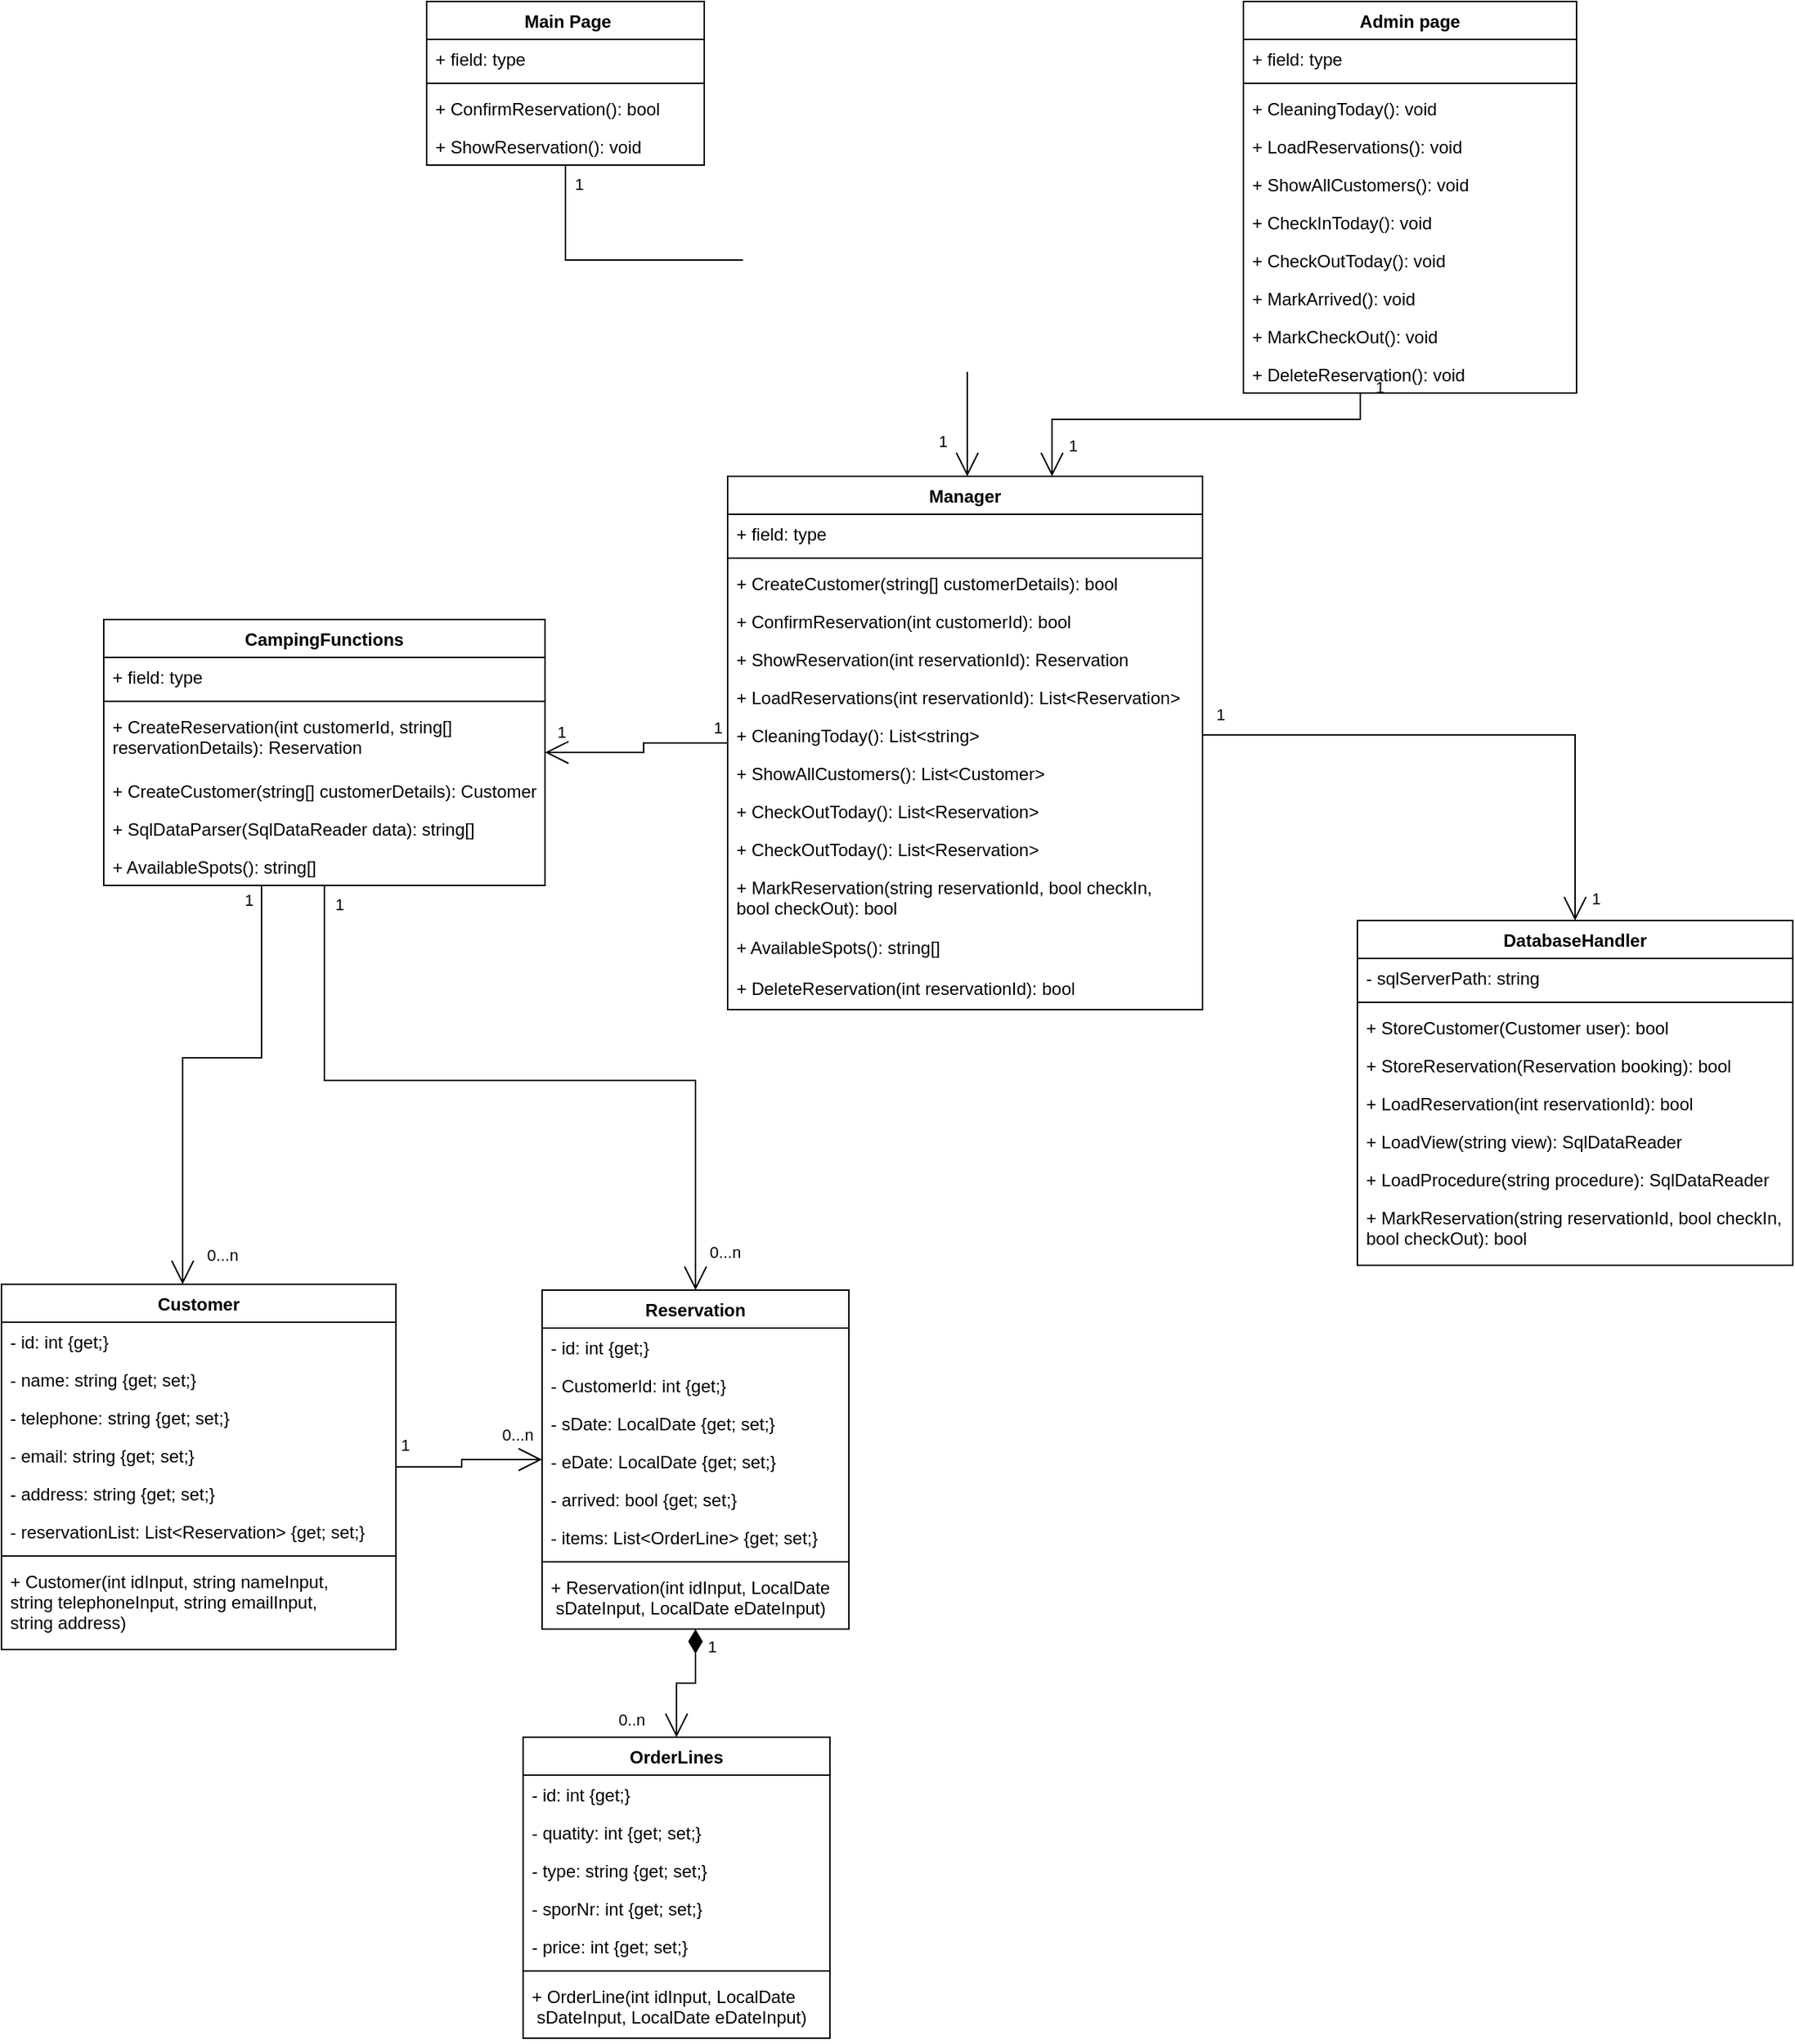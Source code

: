 <mxfile version="15.3.8" type="device"><diagram id="ZXucIiQbmIGvq1bYU0fG" name="Page-1"><mxGraphModel dx="1673" dy="1394" grid="0" gridSize="10" guides="1" tooltips="1" connect="1" arrows="1" fold="1" page="0" pageScale="1" pageWidth="827" pageHeight="1169" math="0" shadow="0"><root><mxCell id="0"/><mxCell id="1" parent="0"/><mxCell id="AA10VUPII5IfpuSsmPGF-103" style="edgeStyle=orthogonalEdgeStyle;rounded=0;orthogonalLoop=1;jettySize=auto;html=1;startArrow=none;startFill=0;endArrow=open;endFill=0;startSize=14;endSize=14;" edge="1" parent="1" source="AA10VUPII5IfpuSsmPGF-1" target="AA10VUPII5IfpuSsmPGF-9"><mxGeometry relative="1" as="geometry"/></mxCell><mxCell id="AA10VUPII5IfpuSsmPGF-104" value="1" style="edgeLabel;html=1;align=center;verticalAlign=middle;resizable=0;points=[];" vertex="1" connectable="0" parent="AA10VUPII5IfpuSsmPGF-103"><mxGeometry x="-0.843" y="1" relative="1" as="geometry"><mxPoint x="3" y="-12" as="offset"/></mxGeometry></mxCell><mxCell id="AA10VUPII5IfpuSsmPGF-105" value="1" style="edgeLabel;html=1;align=center;verticalAlign=middle;resizable=0;points=[];" vertex="1" connectable="0" parent="AA10VUPII5IfpuSsmPGF-103"><mxGeometry x="0.671" relative="1" as="geometry"><mxPoint x="-11" y="-14" as="offset"/></mxGeometry></mxCell><mxCell id="AA10VUPII5IfpuSsmPGF-119" style="edgeStyle=orthogonalEdgeStyle;rounded=0;orthogonalLoop=1;jettySize=auto;html=1;startArrow=open;startFill=0;endArrow=none;endFill=0;startSize=14;endSize=14;" edge="1" parent="1" source="AA10VUPII5IfpuSsmPGF-1" target="AA10VUPII5IfpuSsmPGF-39"><mxGeometry relative="1" as="geometry"><Array as="points"><mxPoint x="894" y="208"/><mxPoint x="1105" y="208"/></Array></mxGeometry></mxCell><mxCell id="AA10VUPII5IfpuSsmPGF-120" value="1" style="edgeLabel;html=1;align=center;verticalAlign=middle;resizable=0;points=[];" vertex="1" connectable="0" parent="AA10VUPII5IfpuSsmPGF-119"><mxGeometry x="-0.895" y="-4" relative="1" as="geometry"><mxPoint x="10" y="-7" as="offset"/></mxGeometry></mxCell><mxCell id="AA10VUPII5IfpuSsmPGF-121" value="1" style="edgeLabel;html=1;align=center;verticalAlign=middle;resizable=0;points=[];" vertex="1" connectable="0" parent="AA10VUPII5IfpuSsmPGF-119"><mxGeometry x="0.794" relative="1" as="geometry"><mxPoint x="22" y="-22" as="offset"/></mxGeometry></mxCell><mxCell id="AA10VUPII5IfpuSsmPGF-1" value="Manager" style="swimlane;fontStyle=1;align=center;verticalAlign=top;childLayout=stackLayout;horizontal=1;startSize=26;horizontalStack=0;resizeParent=1;resizeParentMax=0;resizeLast=0;collapsible=1;marginBottom=0;" vertex="1" parent="1"><mxGeometry x="672" y="247" width="325" height="365" as="geometry"><mxRectangle x="470" y="260" width="80" height="26" as="alternateBounds"/></mxGeometry></mxCell><mxCell id="AA10VUPII5IfpuSsmPGF-2" value="+ field: type" style="text;strokeColor=none;fillColor=none;align=left;verticalAlign=top;spacingLeft=4;spacingRight=4;overflow=hidden;rotatable=0;points=[[0,0.5],[1,0.5]];portConstraint=eastwest;" vertex="1" parent="AA10VUPII5IfpuSsmPGF-1"><mxGeometry y="26" width="325" height="26" as="geometry"/></mxCell><mxCell id="AA10VUPII5IfpuSsmPGF-3" value="" style="line;strokeWidth=1;fillColor=none;align=left;verticalAlign=middle;spacingTop=-1;spacingLeft=3;spacingRight=3;rotatable=0;labelPosition=right;points=[];portConstraint=eastwest;" vertex="1" parent="AA10VUPII5IfpuSsmPGF-1"><mxGeometry y="52" width="325" height="8" as="geometry"/></mxCell><mxCell id="AA10VUPII5IfpuSsmPGF-4" value="+ CreateCustomer(string[] customerDetails): bool" style="text;strokeColor=none;fillColor=none;align=left;verticalAlign=top;spacingLeft=4;spacingRight=4;overflow=hidden;rotatable=0;points=[[0,0.5],[1,0.5]];portConstraint=eastwest;" vertex="1" parent="AA10VUPII5IfpuSsmPGF-1"><mxGeometry y="60" width="325" height="26" as="geometry"/></mxCell><mxCell id="AA10VUPII5IfpuSsmPGF-14" value="+ ConfirmReservation(int customerId): bool" style="text;strokeColor=none;fillColor=none;align=left;verticalAlign=top;spacingLeft=4;spacingRight=4;overflow=hidden;rotatable=0;points=[[0,0.5],[1,0.5]];portConstraint=eastwest;" vertex="1" parent="AA10VUPII5IfpuSsmPGF-1"><mxGeometry y="86" width="325" height="26" as="geometry"/></mxCell><mxCell id="AA10VUPII5IfpuSsmPGF-51" value="+ ShowReservation(int reservationId): Reservation" style="text;strokeColor=none;fillColor=none;align=left;verticalAlign=top;spacingLeft=4;spacingRight=4;overflow=hidden;rotatable=0;points=[[0,0.5],[1,0.5]];portConstraint=eastwest;" vertex="1" parent="AA10VUPII5IfpuSsmPGF-1"><mxGeometry y="112" width="325" height="26" as="geometry"/></mxCell><mxCell id="AA10VUPII5IfpuSsmPGF-15" value="+ LoadReservations(int reservationId): List&lt;Reservation&gt;" style="text;strokeColor=none;fillColor=none;align=left;verticalAlign=top;spacingLeft=4;spacingRight=4;overflow=hidden;rotatable=0;points=[[0,0.5],[1,0.5]];portConstraint=eastwest;" vertex="1" parent="AA10VUPII5IfpuSsmPGF-1"><mxGeometry y="138" width="325" height="26" as="geometry"/></mxCell><mxCell id="AA10VUPII5IfpuSsmPGF-47" value="+ CleaningToday(): List&lt;string&gt;" style="text;strokeColor=none;fillColor=none;align=left;verticalAlign=top;spacingLeft=4;spacingRight=4;overflow=hidden;rotatable=0;points=[[0,0.5],[1,0.5]];portConstraint=eastwest;" vertex="1" parent="AA10VUPII5IfpuSsmPGF-1"><mxGeometry y="164" width="325" height="26" as="geometry"/></mxCell><mxCell id="AA10VUPII5IfpuSsmPGF-48" value="+ ShowAllCustomers(): List&lt;Customer&gt;" style="text;strokeColor=none;fillColor=none;align=left;verticalAlign=top;spacingLeft=4;spacingRight=4;overflow=hidden;rotatable=0;points=[[0,0.5],[1,0.5]];portConstraint=eastwest;" vertex="1" parent="AA10VUPII5IfpuSsmPGF-1"><mxGeometry y="190" width="325" height="26" as="geometry"/></mxCell><mxCell id="AA10VUPII5IfpuSsmPGF-49" value="+ CheckOutToday(): List&lt;Reservation&gt;" style="text;strokeColor=none;fillColor=none;align=left;verticalAlign=top;spacingLeft=4;spacingRight=4;overflow=hidden;rotatable=0;points=[[0,0.5],[1,0.5]];portConstraint=eastwest;" vertex="1" parent="AA10VUPII5IfpuSsmPGF-1"><mxGeometry y="216" width="325" height="26" as="geometry"/></mxCell><mxCell id="AA10VUPII5IfpuSsmPGF-96" value="+ CheckOutToday(): List&lt;Reservation&gt;" style="text;strokeColor=none;fillColor=none;align=left;verticalAlign=top;spacingLeft=4;spacingRight=4;overflow=hidden;rotatable=0;points=[[0,0.5],[1,0.5]];portConstraint=eastwest;" vertex="1" parent="AA10VUPII5IfpuSsmPGF-1"><mxGeometry y="242" width="325" height="26" as="geometry"/></mxCell><mxCell id="AA10VUPII5IfpuSsmPGF-53" value="+ MarkReservation(string reservationId, bool checkIn, &#10;bool checkOut): bool" style="text;strokeColor=none;fillColor=none;align=left;verticalAlign=top;spacingLeft=4;spacingRight=4;overflow=hidden;rotatable=0;points=[[0,0.5],[1,0.5]];portConstraint=eastwest;" vertex="1" parent="AA10VUPII5IfpuSsmPGF-1"><mxGeometry y="268" width="325" height="41" as="geometry"/></mxCell><mxCell id="AA10VUPII5IfpuSsmPGF-128" value="+ AvailableSpots(): string[]" style="text;strokeColor=none;fillColor=none;align=left;verticalAlign=top;spacingLeft=4;spacingRight=4;overflow=hidden;rotatable=0;points=[[0,0.5],[1,0.5]];portConstraint=eastwest;" vertex="1" parent="AA10VUPII5IfpuSsmPGF-1"><mxGeometry y="309" width="325" height="28" as="geometry"/></mxCell><mxCell id="AA10VUPII5IfpuSsmPGF-113" value="+ DeleteReservation(int reservationId): bool" style="text;strokeColor=none;fillColor=none;align=left;verticalAlign=top;spacingLeft=4;spacingRight=4;overflow=hidden;rotatable=0;points=[[0,0.5],[1,0.5]];portConstraint=eastwest;" vertex="1" parent="AA10VUPII5IfpuSsmPGF-1"><mxGeometry y="337" width="325" height="28" as="geometry"/></mxCell><mxCell id="AA10VUPII5IfpuSsmPGF-5" value="DatabaseHandler" style="swimlane;fontStyle=1;align=center;verticalAlign=top;childLayout=stackLayout;horizontal=1;startSize=26;horizontalStack=0;resizeParent=1;resizeParentMax=0;resizeLast=0;collapsible=1;marginBottom=0;" vertex="1" parent="1"><mxGeometry x="1103" y="551" width="298" height="236" as="geometry"/></mxCell><mxCell id="AA10VUPII5IfpuSsmPGF-6" value="- sqlServerPath: string" style="text;strokeColor=none;fillColor=none;align=left;verticalAlign=top;spacingLeft=4;spacingRight=4;overflow=hidden;rotatable=0;points=[[0,0.5],[1,0.5]];portConstraint=eastwest;" vertex="1" parent="AA10VUPII5IfpuSsmPGF-5"><mxGeometry y="26" width="298" height="26" as="geometry"/></mxCell><mxCell id="AA10VUPII5IfpuSsmPGF-7" value="" style="line;strokeWidth=1;fillColor=none;align=left;verticalAlign=middle;spacingTop=-1;spacingLeft=3;spacingRight=3;rotatable=0;labelPosition=right;points=[];portConstraint=eastwest;" vertex="1" parent="AA10VUPII5IfpuSsmPGF-5"><mxGeometry y="52" width="298" height="8" as="geometry"/></mxCell><mxCell id="AA10VUPII5IfpuSsmPGF-8" value="+ StoreCustomer(Customer user): bool" style="text;strokeColor=none;fillColor=none;align=left;verticalAlign=top;spacingLeft=4;spacingRight=4;overflow=hidden;rotatable=0;points=[[0,0.5],[1,0.5]];portConstraint=eastwest;" vertex="1" parent="AA10VUPII5IfpuSsmPGF-5"><mxGeometry y="60" width="298" height="26" as="geometry"/></mxCell><mxCell id="AA10VUPII5IfpuSsmPGF-90" value="+ StoreReservation(Reservation booking): bool" style="text;strokeColor=none;fillColor=none;align=left;verticalAlign=top;spacingLeft=4;spacingRight=4;overflow=hidden;rotatable=0;points=[[0,0.5],[1,0.5]];portConstraint=eastwest;" vertex="1" parent="AA10VUPII5IfpuSsmPGF-5"><mxGeometry y="86" width="298" height="26" as="geometry"/></mxCell><mxCell id="AA10VUPII5IfpuSsmPGF-89" value="+ LoadReservation(int reservationId): bool" style="text;strokeColor=none;fillColor=none;align=left;verticalAlign=top;spacingLeft=4;spacingRight=4;overflow=hidden;rotatable=0;points=[[0,0.5],[1,0.5]];portConstraint=eastwest;" vertex="1" parent="AA10VUPII5IfpuSsmPGF-5"><mxGeometry y="112" width="298" height="26" as="geometry"/></mxCell><mxCell id="AA10VUPII5IfpuSsmPGF-91" value="+ LoadView(string view): SqlDataReader" style="text;strokeColor=none;fillColor=none;align=left;verticalAlign=top;spacingLeft=4;spacingRight=4;overflow=hidden;rotatable=0;points=[[0,0.5],[1,0.5]];portConstraint=eastwest;" vertex="1" parent="AA10VUPII5IfpuSsmPGF-5"><mxGeometry y="138" width="298" height="26" as="geometry"/></mxCell><mxCell id="AA10VUPII5IfpuSsmPGF-98" value="+ LoadProcedure(string procedure): SqlDataReader" style="text;strokeColor=none;fillColor=none;align=left;verticalAlign=top;spacingLeft=4;spacingRight=4;overflow=hidden;rotatable=0;points=[[0,0.5],[1,0.5]];portConstraint=eastwest;" vertex="1" parent="AA10VUPII5IfpuSsmPGF-5"><mxGeometry y="164" width="298" height="26" as="geometry"/></mxCell><mxCell id="AA10VUPII5IfpuSsmPGF-115" value="+ MarkReservation(string reservationId, bool checkIn, &#10;bool checkOut): bool" style="text;strokeColor=none;fillColor=none;align=left;verticalAlign=top;spacingLeft=4;spacingRight=4;overflow=hidden;rotatable=0;points=[[0,0.5],[1,0.5]];portConstraint=eastwest;" vertex="1" parent="AA10VUPII5IfpuSsmPGF-5"><mxGeometry y="190" width="298" height="46" as="geometry"/></mxCell><mxCell id="AA10VUPII5IfpuSsmPGF-107" style="edgeStyle=orthogonalEdgeStyle;rounded=0;orthogonalLoop=1;jettySize=auto;html=1;startArrow=none;startFill=0;endArrow=open;endFill=0;startSize=14;endSize=14;" edge="1" parent="1" source="AA10VUPII5IfpuSsmPGF-9" target="AA10VUPII5IfpuSsmPGF-61"><mxGeometry relative="1" as="geometry"><Array as="points"><mxPoint x="353" y="645"/><mxPoint x="299" y="645"/></Array></mxGeometry></mxCell><mxCell id="AA10VUPII5IfpuSsmPGF-108" value="1" style="edgeLabel;html=1;align=center;verticalAlign=middle;resizable=0;points=[];" vertex="1" connectable="0" parent="AA10VUPII5IfpuSsmPGF-107"><mxGeometry x="-0.886" y="1" relative="1" as="geometry"><mxPoint x="-10" y="-9" as="offset"/></mxGeometry></mxCell><mxCell id="AA10VUPII5IfpuSsmPGF-109" value="0...n" style="edgeLabel;html=1;align=center;verticalAlign=middle;resizable=0;points=[];" vertex="1" connectable="0" parent="AA10VUPII5IfpuSsmPGF-107"><mxGeometry x="0.906" relative="1" as="geometry"><mxPoint x="27" y="-5" as="offset"/></mxGeometry></mxCell><mxCell id="AA10VUPII5IfpuSsmPGF-110" style="edgeStyle=orthogonalEdgeStyle;rounded=0;orthogonalLoop=1;jettySize=auto;html=1;startArrow=none;startFill=0;endArrow=open;endFill=0;startSize=14;endSize=14;" edge="1" parent="1" source="AA10VUPII5IfpuSsmPGF-9" target="AA10VUPII5IfpuSsmPGF-54"><mxGeometry relative="1" as="geometry"/></mxCell><mxCell id="AA10VUPII5IfpuSsmPGF-111" value="1" style="edgeLabel;html=1;align=center;verticalAlign=middle;resizable=0;points=[];" vertex="1" connectable="0" parent="AA10VUPII5IfpuSsmPGF-110"><mxGeometry x="-0.941" y="-1" relative="1" as="geometry"><mxPoint x="11" y="-3" as="offset"/></mxGeometry></mxCell><mxCell id="AA10VUPII5IfpuSsmPGF-112" value="0...n" style="edgeLabel;html=1;align=center;verticalAlign=middle;resizable=0;points=[];" vertex="1" connectable="0" parent="AA10VUPII5IfpuSsmPGF-110"><mxGeometry x="0.907" y="2" relative="1" as="geometry"><mxPoint x="18" y="-2" as="offset"/></mxGeometry></mxCell><mxCell id="AA10VUPII5IfpuSsmPGF-9" value="CampingFunctions" style="swimlane;fontStyle=1;align=center;verticalAlign=top;childLayout=stackLayout;horizontal=1;startSize=26;horizontalStack=0;resizeParent=1;resizeParentMax=0;resizeLast=0;collapsible=1;marginBottom=0;" vertex="1" parent="1"><mxGeometry x="245" y="345" width="302" height="182" as="geometry"/></mxCell><mxCell id="AA10VUPII5IfpuSsmPGF-10" value="+ field: type" style="text;strokeColor=none;fillColor=none;align=left;verticalAlign=top;spacingLeft=4;spacingRight=4;overflow=hidden;rotatable=0;points=[[0,0.5],[1,0.5]];portConstraint=eastwest;" vertex="1" parent="AA10VUPII5IfpuSsmPGF-9"><mxGeometry y="26" width="302" height="26" as="geometry"/></mxCell><mxCell id="AA10VUPII5IfpuSsmPGF-11" value="" style="line;strokeWidth=1;fillColor=none;align=left;verticalAlign=middle;spacingTop=-1;spacingLeft=3;spacingRight=3;rotatable=0;labelPosition=right;points=[];portConstraint=eastwest;" vertex="1" parent="AA10VUPII5IfpuSsmPGF-9"><mxGeometry y="52" width="302" height="8" as="geometry"/></mxCell><mxCell id="AA10VUPII5IfpuSsmPGF-92" value="+ CreateReservation(int customerId, string[] &#10;reservationDetails): Reservation" style="text;strokeColor=none;fillColor=none;align=left;verticalAlign=top;spacingLeft=4;spacingRight=4;overflow=hidden;rotatable=0;points=[[0,0.5],[1,0.5]];portConstraint=eastwest;" vertex="1" parent="AA10VUPII5IfpuSsmPGF-9"><mxGeometry y="60" width="302" height="44" as="geometry"/></mxCell><mxCell id="AA10VUPII5IfpuSsmPGF-97" value="+ CreateCustomer(string[] customerDetails): Customer" style="text;strokeColor=none;fillColor=none;align=left;verticalAlign=top;spacingLeft=4;spacingRight=4;overflow=hidden;rotatable=0;points=[[0,0.5],[1,0.5]];portConstraint=eastwest;" vertex="1" parent="AA10VUPII5IfpuSsmPGF-9"><mxGeometry y="104" width="302" height="26" as="geometry"/></mxCell><mxCell id="AA10VUPII5IfpuSsmPGF-114" value="+ SqlDataParser(SqlDataReader data): string[]" style="text;strokeColor=none;fillColor=none;align=left;verticalAlign=top;spacingLeft=4;spacingRight=4;overflow=hidden;rotatable=0;points=[[0,0.5],[1,0.5]];portConstraint=eastwest;" vertex="1" parent="AA10VUPII5IfpuSsmPGF-9"><mxGeometry y="130" width="302" height="26" as="geometry"/></mxCell><mxCell id="AA10VUPII5IfpuSsmPGF-125" value="+ AvailableSpots(): string[]" style="text;strokeColor=none;fillColor=none;align=left;verticalAlign=top;spacingLeft=4;spacingRight=4;overflow=hidden;rotatable=0;points=[[0,0.5],[1,0.5]];portConstraint=eastwest;" vertex="1" parent="AA10VUPII5IfpuSsmPGF-9"><mxGeometry y="156" width="302" height="26" as="geometry"/></mxCell><mxCell id="AA10VUPII5IfpuSsmPGF-122" style="edgeStyle=orthogonalEdgeStyle;rounded=0;orthogonalLoop=1;jettySize=auto;html=1;startArrow=none;startFill=0;endArrow=open;endFill=0;startSize=14;endSize=14;" edge="1" parent="1" source="AA10VUPII5IfpuSsmPGF-33" target="AA10VUPII5IfpuSsmPGF-1"><mxGeometry relative="1" as="geometry"><Array as="points"><mxPoint x="561" y="99"/><mxPoint x="836" y="99"/></Array></mxGeometry></mxCell><mxCell id="AA10VUPII5IfpuSsmPGF-123" value="1" style="edgeLabel;html=1;align=center;verticalAlign=middle;resizable=0;points=[];" vertex="1" connectable="0" parent="AA10VUPII5IfpuSsmPGF-122"><mxGeometry x="0.91" relative="1" as="geometry"><mxPoint x="-17" y="-2" as="offset"/></mxGeometry></mxCell><mxCell id="AA10VUPII5IfpuSsmPGF-124" value="1" style="edgeLabel;html=1;align=center;verticalAlign=middle;resizable=0;points=[];" vertex="1" connectable="0" parent="AA10VUPII5IfpuSsmPGF-122"><mxGeometry x="-0.949" relative="1" as="geometry"><mxPoint x="9" as="offset"/></mxGeometry></mxCell><mxCell id="AA10VUPII5IfpuSsmPGF-33" value=" Main Page" style="swimlane;fontStyle=1;align=center;verticalAlign=top;childLayout=stackLayout;horizontal=1;startSize=26;horizontalStack=0;resizeParent=1;resizeParentMax=0;resizeLast=0;collapsible=1;marginBottom=0;" vertex="1" parent="1"><mxGeometry x="466" y="-78" width="190" height="112" as="geometry"/></mxCell><mxCell id="AA10VUPII5IfpuSsmPGF-34" value="+ field: type" style="text;strokeColor=none;fillColor=none;align=left;verticalAlign=top;spacingLeft=4;spacingRight=4;overflow=hidden;rotatable=0;points=[[0,0.5],[1,0.5]];portConstraint=eastwest;" vertex="1" parent="AA10VUPII5IfpuSsmPGF-33"><mxGeometry y="26" width="190" height="26" as="geometry"/></mxCell><mxCell id="AA10VUPII5IfpuSsmPGF-35" value="" style="line;strokeWidth=1;fillColor=none;align=left;verticalAlign=middle;spacingTop=-1;spacingLeft=3;spacingRight=3;rotatable=0;labelPosition=right;points=[];portConstraint=eastwest;" vertex="1" parent="AA10VUPII5IfpuSsmPGF-33"><mxGeometry y="52" width="190" height="8" as="geometry"/></mxCell><mxCell id="AA10VUPII5IfpuSsmPGF-38" value="+ ConfirmReservation(): bool" style="text;strokeColor=none;fillColor=none;align=left;verticalAlign=top;spacingLeft=4;spacingRight=4;overflow=hidden;rotatable=0;points=[[0,0.5],[1,0.5]];portConstraint=eastwest;" vertex="1" parent="AA10VUPII5IfpuSsmPGF-33"><mxGeometry y="60" width="190" height="26" as="geometry"/></mxCell><mxCell id="AA10VUPII5IfpuSsmPGF-32" value="+ ShowReservation(): void" style="text;strokeColor=none;fillColor=none;align=left;verticalAlign=top;spacingLeft=4;spacingRight=4;overflow=hidden;rotatable=0;points=[[0,0.5],[1,0.5]];portConstraint=eastwest;" vertex="1" parent="AA10VUPII5IfpuSsmPGF-33"><mxGeometry y="86" width="190" height="26" as="geometry"/></mxCell><mxCell id="AA10VUPII5IfpuSsmPGF-39" value="Admin page" style="swimlane;fontStyle=1;align=center;verticalAlign=top;childLayout=stackLayout;horizontal=1;startSize=26;horizontalStack=0;resizeParent=1;resizeParentMax=0;resizeLast=0;collapsible=1;marginBottom=0;" vertex="1" parent="1"><mxGeometry x="1025" y="-78" width="228" height="268" as="geometry"/></mxCell><mxCell id="AA10VUPII5IfpuSsmPGF-40" value="+ field: type" style="text;strokeColor=none;fillColor=none;align=left;verticalAlign=top;spacingLeft=4;spacingRight=4;overflow=hidden;rotatable=0;points=[[0,0.5],[1,0.5]];portConstraint=eastwest;" vertex="1" parent="AA10VUPII5IfpuSsmPGF-39"><mxGeometry y="26" width="228" height="26" as="geometry"/></mxCell><mxCell id="AA10VUPII5IfpuSsmPGF-41" value="" style="line;strokeWidth=1;fillColor=none;align=left;verticalAlign=middle;spacingTop=-1;spacingLeft=3;spacingRight=3;rotatable=0;labelPosition=right;points=[];portConstraint=eastwest;" vertex="1" parent="AA10VUPII5IfpuSsmPGF-39"><mxGeometry y="52" width="228" height="8" as="geometry"/></mxCell><mxCell id="AA10VUPII5IfpuSsmPGF-42" value="+ CleaningToday(): void" style="text;strokeColor=none;fillColor=none;align=left;verticalAlign=top;spacingLeft=4;spacingRight=4;overflow=hidden;rotatable=0;points=[[0,0.5],[1,0.5]];portConstraint=eastwest;" vertex="1" parent="AA10VUPII5IfpuSsmPGF-39"><mxGeometry y="60" width="228" height="26" as="geometry"/></mxCell><mxCell id="AA10VUPII5IfpuSsmPGF-43" value="+ LoadReservations(): void" style="text;strokeColor=none;fillColor=none;align=left;verticalAlign=top;spacingLeft=4;spacingRight=4;overflow=hidden;rotatable=0;points=[[0,0.5],[1,0.5]];portConstraint=eastwest;" vertex="1" parent="AA10VUPII5IfpuSsmPGF-39"><mxGeometry y="86" width="228" height="26" as="geometry"/></mxCell><mxCell id="AA10VUPII5IfpuSsmPGF-45" value="+ ShowAllCustomers(): void" style="text;strokeColor=none;fillColor=none;align=left;verticalAlign=top;spacingLeft=4;spacingRight=4;overflow=hidden;rotatable=0;points=[[0,0.5],[1,0.5]];portConstraint=eastwest;" vertex="1" parent="AA10VUPII5IfpuSsmPGF-39"><mxGeometry y="112" width="228" height="26" as="geometry"/></mxCell><mxCell id="AA10VUPII5IfpuSsmPGF-44" value="+ CheckInToday(): void" style="text;strokeColor=none;fillColor=none;align=left;verticalAlign=top;spacingLeft=4;spacingRight=4;overflow=hidden;rotatable=0;points=[[0,0.5],[1,0.5]];portConstraint=eastwest;" vertex="1" parent="AA10VUPII5IfpuSsmPGF-39"><mxGeometry y="138" width="228" height="26" as="geometry"/></mxCell><mxCell id="AA10VUPII5IfpuSsmPGF-95" value="+ CheckOutToday(): void" style="text;strokeColor=none;fillColor=none;align=left;verticalAlign=top;spacingLeft=4;spacingRight=4;overflow=hidden;rotatable=0;points=[[0,0.5],[1,0.5]];portConstraint=eastwest;" vertex="1" parent="AA10VUPII5IfpuSsmPGF-39"><mxGeometry y="164" width="228" height="26" as="geometry"/></mxCell><mxCell id="AA10VUPII5IfpuSsmPGF-46" value="+ MarkArrived(): void" style="text;strokeColor=none;fillColor=none;align=left;verticalAlign=top;spacingLeft=4;spacingRight=4;overflow=hidden;rotatable=0;points=[[0,0.5],[1,0.5]];portConstraint=eastwest;" vertex="1" parent="AA10VUPII5IfpuSsmPGF-39"><mxGeometry y="190" width="228" height="26" as="geometry"/></mxCell><mxCell id="AA10VUPII5IfpuSsmPGF-52" value="+ MarkCheckOut(): void" style="text;strokeColor=none;fillColor=none;align=left;verticalAlign=top;spacingLeft=4;spacingRight=4;overflow=hidden;rotatable=0;points=[[0,0.5],[1,0.5]];portConstraint=eastwest;" vertex="1" parent="AA10VUPII5IfpuSsmPGF-39"><mxGeometry y="216" width="228" height="26" as="geometry"/></mxCell><mxCell id="AA10VUPII5IfpuSsmPGF-126" value="+ DeleteReservation(): void" style="text;strokeColor=none;fillColor=none;align=left;verticalAlign=top;spacingLeft=4;spacingRight=4;overflow=hidden;rotatable=0;points=[[0,0.5],[1,0.5]];portConstraint=eastwest;" vertex="1" parent="AA10VUPII5IfpuSsmPGF-39"><mxGeometry y="242" width="228" height="26" as="geometry"/></mxCell><mxCell id="AA10VUPII5IfpuSsmPGF-86" style="edgeStyle=orthogonalEdgeStyle;rounded=0;orthogonalLoop=1;jettySize=auto;html=1;startArrow=diamondThin;startFill=1;endArrow=open;endFill=0;startSize=14;endSize=14;" edge="1" parent="1" source="AA10VUPII5IfpuSsmPGF-54" target="AA10VUPII5IfpuSsmPGF-71"><mxGeometry relative="1" as="geometry"/></mxCell><mxCell id="AA10VUPII5IfpuSsmPGF-87" value="1" style="edgeLabel;html=1;align=center;verticalAlign=middle;resizable=0;points=[];" vertex="1" connectable="0" parent="AA10VUPII5IfpuSsmPGF-86"><mxGeometry x="-0.666" relative="1" as="geometry"><mxPoint x="11" y="-3" as="offset"/></mxGeometry></mxCell><mxCell id="AA10VUPII5IfpuSsmPGF-88" value="0..n" style="edgeLabel;html=1;align=center;verticalAlign=middle;resizable=0;points=[];" vertex="1" connectable="0" parent="AA10VUPII5IfpuSsmPGF-86"><mxGeometry x="0.832" y="-1" relative="1" as="geometry"><mxPoint x="-30" y="-5" as="offset"/></mxGeometry></mxCell><mxCell id="AA10VUPII5IfpuSsmPGF-54" value="Reservation" style="swimlane;fontStyle=1;align=center;verticalAlign=top;childLayout=stackLayout;horizontal=1;startSize=26;horizontalStack=0;resizeParent=1;resizeParentMax=0;resizeLast=0;collapsible=1;marginBottom=0;" vertex="1" parent="1"><mxGeometry x="545" y="804" width="210" height="232" as="geometry"/></mxCell><mxCell id="AA10VUPII5IfpuSsmPGF-55" value="- id: int {get;}" style="text;strokeColor=none;fillColor=none;align=left;verticalAlign=top;spacingLeft=4;spacingRight=4;overflow=hidden;rotatable=0;points=[[0,0.5],[1,0.5]];portConstraint=eastwest;" vertex="1" parent="AA10VUPII5IfpuSsmPGF-54"><mxGeometry y="26" width="210" height="26" as="geometry"/></mxCell><mxCell id="AA10VUPII5IfpuSsmPGF-99" value="- CustomerId: int {get;}" style="text;strokeColor=none;fillColor=none;align=left;verticalAlign=top;spacingLeft=4;spacingRight=4;overflow=hidden;rotatable=0;points=[[0,0.5],[1,0.5]];portConstraint=eastwest;" vertex="1" parent="AA10VUPII5IfpuSsmPGF-54"><mxGeometry y="52" width="210" height="26" as="geometry"/></mxCell><mxCell id="AA10VUPII5IfpuSsmPGF-58" value="- sDate: LocalDate {get; set;}" style="text;strokeColor=none;fillColor=none;align=left;verticalAlign=top;spacingLeft=4;spacingRight=4;overflow=hidden;rotatable=0;points=[[0,0.5],[1,0.5]];portConstraint=eastwest;" vertex="1" parent="AA10VUPII5IfpuSsmPGF-54"><mxGeometry y="78" width="210" height="26" as="geometry"/></mxCell><mxCell id="AA10VUPII5IfpuSsmPGF-59" value="- eDate: LocalDate {get; set;}" style="text;strokeColor=none;fillColor=none;align=left;verticalAlign=top;spacingLeft=4;spacingRight=4;overflow=hidden;rotatable=0;points=[[0,0.5],[1,0.5]];portConstraint=eastwest;" vertex="1" parent="AA10VUPII5IfpuSsmPGF-54"><mxGeometry y="104" width="210" height="26" as="geometry"/></mxCell><mxCell id="AA10VUPII5IfpuSsmPGF-60" value="- arrived: bool {get; set;}" style="text;strokeColor=none;fillColor=none;align=left;verticalAlign=top;spacingLeft=4;spacingRight=4;overflow=hidden;rotatable=0;points=[[0,0.5],[1,0.5]];portConstraint=eastwest;" vertex="1" parent="AA10VUPII5IfpuSsmPGF-54"><mxGeometry y="130" width="210" height="26" as="geometry"/></mxCell><mxCell id="AA10VUPII5IfpuSsmPGF-70" value="- items: List&lt;OrderLine&gt; {get; set;}" style="text;strokeColor=none;fillColor=none;align=left;verticalAlign=top;spacingLeft=4;spacingRight=4;overflow=hidden;rotatable=0;points=[[0,0.5],[1,0.5]];portConstraint=eastwest;" vertex="1" parent="AA10VUPII5IfpuSsmPGF-54"><mxGeometry y="156" width="210" height="26" as="geometry"/></mxCell><mxCell id="AA10VUPII5IfpuSsmPGF-56" value="" style="line;strokeWidth=1;fillColor=none;align=left;verticalAlign=middle;spacingTop=-1;spacingLeft=3;spacingRight=3;rotatable=0;labelPosition=right;points=[];portConstraint=eastwest;" vertex="1" parent="AA10VUPII5IfpuSsmPGF-54"><mxGeometry y="182" width="210" height="8" as="geometry"/></mxCell><mxCell id="AA10VUPII5IfpuSsmPGF-57" value="+ Reservation(int idInput, LocalDate&#10; sDateInput, LocalDate eDateInput)" style="text;strokeColor=none;fillColor=none;align=left;verticalAlign=top;spacingLeft=4;spacingRight=4;overflow=hidden;rotatable=0;points=[[0,0.5],[1,0.5]];portConstraint=eastwest;" vertex="1" parent="AA10VUPII5IfpuSsmPGF-54"><mxGeometry y="190" width="210" height="42" as="geometry"/></mxCell><mxCell id="AA10VUPII5IfpuSsmPGF-83" style="edgeStyle=orthogonalEdgeStyle;rounded=0;orthogonalLoop=1;jettySize=auto;html=1;startArrow=none;startFill=0;startSize=14;endSize=14;endArrow=open;endFill=0;" edge="1" parent="1" source="AA10VUPII5IfpuSsmPGF-61" target="AA10VUPII5IfpuSsmPGF-54"><mxGeometry relative="1" as="geometry"/></mxCell><mxCell id="AA10VUPII5IfpuSsmPGF-84" value="1" style="edgeLabel;html=1;align=center;verticalAlign=middle;resizable=0;points=[];" vertex="1" connectable="0" parent="AA10VUPII5IfpuSsmPGF-83"><mxGeometry x="-0.708" y="1" relative="1" as="geometry"><mxPoint x="-10" y="-14" as="offset"/></mxGeometry></mxCell><mxCell id="AA10VUPII5IfpuSsmPGF-85" value="0...n" style="edgeLabel;html=1;align=center;verticalAlign=middle;resizable=0;points=[];" vertex="1" connectable="0" parent="AA10VUPII5IfpuSsmPGF-83"><mxGeometry x="0.796" y="2" relative="1" as="geometry"><mxPoint x="-7" y="-15" as="offset"/></mxGeometry></mxCell><mxCell id="AA10VUPII5IfpuSsmPGF-61" value="Customer" style="swimlane;fontStyle=1;align=center;verticalAlign=top;childLayout=stackLayout;horizontal=1;startSize=26;horizontalStack=0;resizeParent=1;resizeParentMax=0;resizeLast=0;collapsible=1;marginBottom=0;" vertex="1" parent="1"><mxGeometry x="175" y="800" width="270" height="250" as="geometry"/></mxCell><mxCell id="AA10VUPII5IfpuSsmPGF-62" value="- id: int {get;}" style="text;strokeColor=none;fillColor=none;align=left;verticalAlign=top;spacingLeft=4;spacingRight=4;overflow=hidden;rotatable=0;points=[[0,0.5],[1,0.5]];portConstraint=eastwest;" vertex="1" parent="AA10VUPII5IfpuSsmPGF-61"><mxGeometry y="26" width="270" height="26" as="geometry"/></mxCell><mxCell id="AA10VUPII5IfpuSsmPGF-63" value="- name: string {get; set;}" style="text;strokeColor=none;fillColor=none;align=left;verticalAlign=top;spacingLeft=4;spacingRight=4;overflow=hidden;rotatable=0;points=[[0,0.5],[1,0.5]];portConstraint=eastwest;" vertex="1" parent="AA10VUPII5IfpuSsmPGF-61"><mxGeometry y="52" width="270" height="26" as="geometry"/></mxCell><mxCell id="AA10VUPII5IfpuSsmPGF-64" value="- telephone: string {get; set;}" style="text;strokeColor=none;fillColor=none;align=left;verticalAlign=top;spacingLeft=4;spacingRight=4;overflow=hidden;rotatable=0;points=[[0,0.5],[1,0.5]];portConstraint=eastwest;" vertex="1" parent="AA10VUPII5IfpuSsmPGF-61"><mxGeometry y="78" width="270" height="26" as="geometry"/></mxCell><mxCell id="AA10VUPII5IfpuSsmPGF-68" value="- email: string {get; set;}" style="text;strokeColor=none;fillColor=none;align=left;verticalAlign=top;spacingLeft=4;spacingRight=4;overflow=hidden;rotatable=0;points=[[0,0.5],[1,0.5]];portConstraint=eastwest;" vertex="1" parent="AA10VUPII5IfpuSsmPGF-61"><mxGeometry y="104" width="270" height="26" as="geometry"/></mxCell><mxCell id="AA10VUPII5IfpuSsmPGF-69" value="- address: string {get; set;}" style="text;strokeColor=none;fillColor=none;align=left;verticalAlign=top;spacingLeft=4;spacingRight=4;overflow=hidden;rotatable=0;points=[[0,0.5],[1,0.5]];portConstraint=eastwest;" vertex="1" parent="AA10VUPII5IfpuSsmPGF-61"><mxGeometry y="130" width="270" height="26" as="geometry"/></mxCell><mxCell id="AA10VUPII5IfpuSsmPGF-65" value="- reservationList: List&lt;Reservation&gt; {get; set;}" style="text;strokeColor=none;fillColor=none;align=left;verticalAlign=top;spacingLeft=4;spacingRight=4;overflow=hidden;rotatable=0;points=[[0,0.5],[1,0.5]];portConstraint=eastwest;" vertex="1" parent="AA10VUPII5IfpuSsmPGF-61"><mxGeometry y="156" width="270" height="26" as="geometry"/></mxCell><mxCell id="AA10VUPII5IfpuSsmPGF-66" value="" style="line;strokeWidth=1;fillColor=none;align=left;verticalAlign=middle;spacingTop=-1;spacingLeft=3;spacingRight=3;rotatable=0;labelPosition=right;points=[];portConstraint=eastwest;" vertex="1" parent="AA10VUPII5IfpuSsmPGF-61"><mxGeometry y="182" width="270" height="8" as="geometry"/></mxCell><mxCell id="AA10VUPII5IfpuSsmPGF-79" value="+ Customer(int idInput, string nameInput, &#10;string telephoneInput, string emailInput, &#10;string address)" style="text;strokeColor=none;fillColor=none;align=left;verticalAlign=top;spacingLeft=4;spacingRight=4;overflow=hidden;rotatable=0;points=[[0,0.5],[1,0.5]];portConstraint=eastwest;" vertex="1" parent="AA10VUPII5IfpuSsmPGF-61"><mxGeometry y="190" width="270" height="60" as="geometry"/></mxCell><mxCell id="AA10VUPII5IfpuSsmPGF-71" value="OrderLines" style="swimlane;fontStyle=1;align=center;verticalAlign=top;childLayout=stackLayout;horizontal=1;startSize=26;horizontalStack=0;resizeParent=1;resizeParentMax=0;resizeLast=0;collapsible=1;marginBottom=0;" vertex="1" parent="1"><mxGeometry x="532" y="1110" width="210" height="206" as="geometry"/></mxCell><mxCell id="AA10VUPII5IfpuSsmPGF-72" value="- id: int {get;}" style="text;strokeColor=none;fillColor=none;align=left;verticalAlign=top;spacingLeft=4;spacingRight=4;overflow=hidden;rotatable=0;points=[[0,0.5],[1,0.5]];portConstraint=eastwest;" vertex="1" parent="AA10VUPII5IfpuSsmPGF-71"><mxGeometry y="26" width="210" height="26" as="geometry"/></mxCell><mxCell id="AA10VUPII5IfpuSsmPGF-73" value="- quatity: int {get; set;}" style="text;strokeColor=none;fillColor=none;align=left;verticalAlign=top;spacingLeft=4;spacingRight=4;overflow=hidden;rotatable=0;points=[[0,0.5],[1,0.5]];portConstraint=eastwest;" vertex="1" parent="AA10VUPII5IfpuSsmPGF-71"><mxGeometry y="52" width="210" height="26" as="geometry"/></mxCell><mxCell id="AA10VUPII5IfpuSsmPGF-74" value="- type: string {get; set;}" style="text;strokeColor=none;fillColor=none;align=left;verticalAlign=top;spacingLeft=4;spacingRight=4;overflow=hidden;rotatable=0;points=[[0,0.5],[1,0.5]];portConstraint=eastwest;" vertex="1" parent="AA10VUPII5IfpuSsmPGF-71"><mxGeometry y="78" width="210" height="26" as="geometry"/></mxCell><mxCell id="AA10VUPII5IfpuSsmPGF-75" value="- sporNr: int {get; set;}" style="text;strokeColor=none;fillColor=none;align=left;verticalAlign=top;spacingLeft=4;spacingRight=4;overflow=hidden;rotatable=0;points=[[0,0.5],[1,0.5]];portConstraint=eastwest;" vertex="1" parent="AA10VUPII5IfpuSsmPGF-71"><mxGeometry y="104" width="210" height="26" as="geometry"/></mxCell><mxCell id="AA10VUPII5IfpuSsmPGF-76" value="- price: int {get; set;}" style="text;strokeColor=none;fillColor=none;align=left;verticalAlign=top;spacingLeft=4;spacingRight=4;overflow=hidden;rotatable=0;points=[[0,0.5],[1,0.5]];portConstraint=eastwest;" vertex="1" parent="AA10VUPII5IfpuSsmPGF-71"><mxGeometry y="130" width="210" height="26" as="geometry"/></mxCell><mxCell id="AA10VUPII5IfpuSsmPGF-77" value="" style="line;strokeWidth=1;fillColor=none;align=left;verticalAlign=middle;spacingTop=-1;spacingLeft=3;spacingRight=3;rotatable=0;labelPosition=right;points=[];portConstraint=eastwest;" vertex="1" parent="AA10VUPII5IfpuSsmPGF-71"><mxGeometry y="156" width="210" height="8" as="geometry"/></mxCell><mxCell id="AA10VUPII5IfpuSsmPGF-78" value="+ OrderLine(int idInput, LocalDate&#10; sDateInput, LocalDate eDateInput)" style="text;strokeColor=none;fillColor=none;align=left;verticalAlign=top;spacingLeft=4;spacingRight=4;overflow=hidden;rotatable=0;points=[[0,0.5],[1,0.5]];portConstraint=eastwest;" vertex="1" parent="AA10VUPII5IfpuSsmPGF-71"><mxGeometry y="164" width="210" height="42" as="geometry"/></mxCell><mxCell id="AA10VUPII5IfpuSsmPGF-116" style="edgeStyle=orthogonalEdgeStyle;rounded=0;orthogonalLoop=1;jettySize=auto;html=1;startArrow=none;startFill=0;endArrow=open;endFill=0;startSize=14;endSize=14;" edge="1" parent="1" source="AA10VUPII5IfpuSsmPGF-47" target="AA10VUPII5IfpuSsmPGF-5"><mxGeometry relative="1" as="geometry"/></mxCell><mxCell id="AA10VUPII5IfpuSsmPGF-117" value="1" style="edgeLabel;html=1;align=center;verticalAlign=middle;resizable=0;points=[];" vertex="1" connectable="0" parent="AA10VUPII5IfpuSsmPGF-116"><mxGeometry x="-0.903" relative="1" as="geometry"><mxPoint x="-7" y="-14" as="offset"/></mxGeometry></mxCell><mxCell id="AA10VUPII5IfpuSsmPGF-118" value="1" style="edgeLabel;html=1;align=center;verticalAlign=middle;resizable=0;points=[];" vertex="1" connectable="0" parent="AA10VUPII5IfpuSsmPGF-116"><mxGeometry x="0.896" relative="1" as="geometry"><mxPoint x="14" y="5" as="offset"/></mxGeometry></mxCell></root></mxGraphModel></diagram></mxfile>